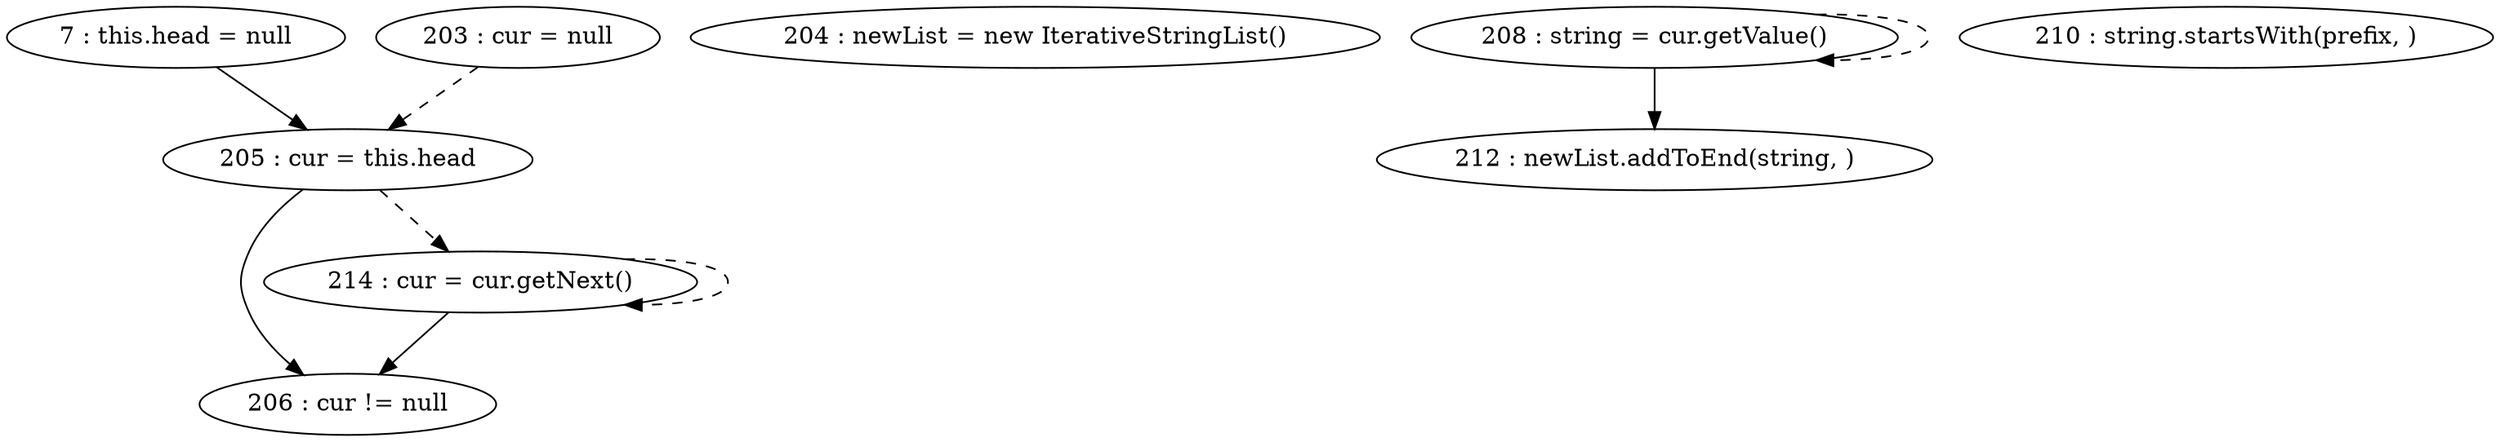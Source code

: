 digraph G {
"7 : this.head = null"
"7 : this.head = null" -> "205 : cur = this.head"
"203 : cur = null"
"203 : cur = null" -> "205 : cur = this.head" [style=dashed]
"204 : newList = new IterativeStringList()"
"205 : cur = this.head"
"205 : cur = this.head" -> "206 : cur != null"
"205 : cur = this.head" -> "214 : cur = cur.getNext()" [style=dashed]
"206 : cur != null"
"208 : string = cur.getValue()"
"208 : string = cur.getValue()" -> "212 : newList.addToEnd(string, )"
"208 : string = cur.getValue()" -> "208 : string = cur.getValue()" [style=dashed]
"210 : string.startsWith(prefix, )"
"212 : newList.addToEnd(string, )"
"214 : cur = cur.getNext()"
"214 : cur = cur.getNext()" -> "206 : cur != null"
"214 : cur = cur.getNext()" -> "214 : cur = cur.getNext()" [style=dashed]
"206 : cur != null"
}